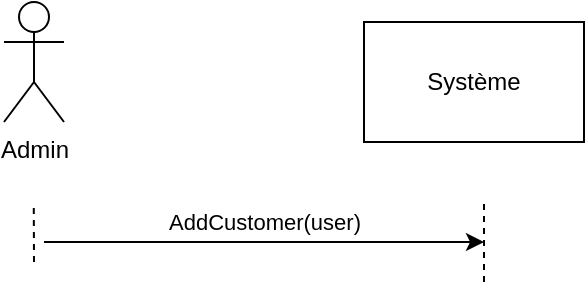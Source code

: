 <mxfile version="13.6.2" type="device"><diagram id="HokmBCTXs0-2HbBA9BNa" name="Page-1"><mxGraphModel dx="500" dy="469" grid="1" gridSize="10" guides="1" tooltips="1" connect="1" arrows="1" fold="1" page="1" pageScale="1" pageWidth="827" pageHeight="1169" math="0" shadow="0"><root><mxCell id="0"/><mxCell id="1" parent="0"/><mxCell id="VDEviaoX91W6Sij0hg4o-57" value="Admin" style="shape=umlActor;verticalLabelPosition=bottom;labelBackgroundColor=#ffffff;verticalAlign=top;html=1;outlineConnect=0;" parent="1" vertex="1"><mxGeometry x="260" y="10" width="30" height="60" as="geometry"/></mxCell><mxCell id="VDEviaoX91W6Sij0hg4o-58" value="AddCustomer(user)" style="endArrow=classic;html=1;" parent="1" edge="1"><mxGeometry y="10" width="50" height="50" relative="1" as="geometry"><mxPoint x="280" y="130" as="sourcePoint"/><mxPoint x="500" y="130" as="targetPoint"/><mxPoint as="offset"/></mxGeometry></mxCell><mxCell id="VDEviaoX91W6Sij0hg4o-59" value="Système" style="rounded=0;whiteSpace=wrap;html=1;" parent="1" vertex="1"><mxGeometry x="440" y="20" width="110" height="60" as="geometry"/></mxCell><mxCell id="VDEviaoX91W6Sij0hg4o-60" value="" style="endArrow=none;dashed=1;html=1;" parent="1" edge="1"><mxGeometry width="50" height="50" relative="1" as="geometry"><mxPoint x="500" y="150" as="sourcePoint"/><mxPoint x="500" y="110" as="targetPoint"/></mxGeometry></mxCell><mxCell id="VDEviaoX91W6Sij0hg4o-61" value="" style="endArrow=none;dashed=1;html=1;" parent="1" edge="1"><mxGeometry width="50" height="50" relative="1" as="geometry"><mxPoint x="275" y="140" as="sourcePoint"/><mxPoint x="274.88" y="110" as="targetPoint"/></mxGeometry></mxCell></root></mxGraphModel></diagram></mxfile>